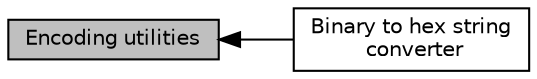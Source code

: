 digraph "Encoding utilities"
{
  edge [fontname="Helvetica",fontsize="10",labelfontname="Helvetica",labelfontsize="10"];
  node [fontname="Helvetica",fontsize="10",shape=box];
  rankdir=LR;
  Node2 [label="Binary to hex string\l converter",height=0.2,width=0.4,color="black", fillcolor="white", style="filled",URL="$d3/dea/group__encode__hex.html",tooltip="Converts binary into hexadecimal string."];
  Node1 [label="Encoding utilities",height=0.2,width=0.4,color="black", fillcolor="grey75", style="filled", fontcolor="black",tooltip="Utilities to support data encoding."];
  Node1->Node2 [shape=plaintext, dir="back", style="solid"];
}
